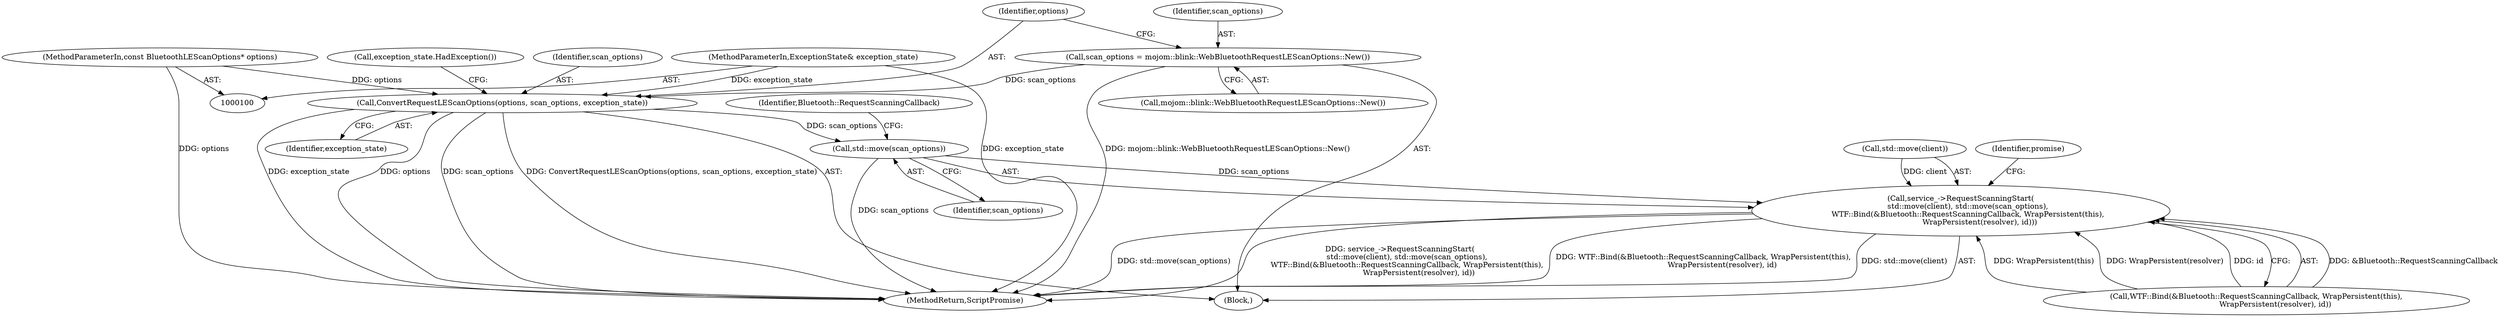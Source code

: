 digraph "0_Chrome_62154472bd2c43e1790dd1bd8a527c1db9118d88_5@API" {
"1000208" [label="(Call,std::move(scan_options))"];
"1000171" [label="(Call,ConvertRequestLEScanOptions(options, scan_options, exception_state))"];
"1000102" [label="(MethodParameterIn,const BluetoothLEScanOptions* options)"];
"1000168" [label="(Call,scan_options = mojom::blink::WebBluetoothRequestLEScanOptions::New())"];
"1000103" [label="(MethodParameterIn,ExceptionState& exception_state)"];
"1000205" [label="(Call,service_->RequestScanningStart(\n      std::move(client), std::move(scan_options),\n      WTF::Bind(&Bluetooth::RequestScanningCallback, WrapPersistent(this),\n                WrapPersistent(resolver), id)))"];
"1000206" [label="(Call,std::move(client))"];
"1000209" [label="(Identifier,scan_options)"];
"1000171" [label="(Call,ConvertRequestLEScanOptions(options, scan_options, exception_state))"];
"1000176" [label="(Call,exception_state.HadException())"];
"1000102" [label="(MethodParameterIn,const BluetoothLEScanOptions* options)"];
"1000172" [label="(Identifier,options)"];
"1000212" [label="(Identifier,Bluetooth::RequestScanningCallback)"];
"1000104" [label="(Block,)"];
"1000103" [label="(MethodParameterIn,ExceptionState& exception_state)"];
"1000169" [label="(Identifier,scan_options)"];
"1000205" [label="(Call,service_->RequestScanningStart(\n      std::move(client), std::move(scan_options),\n      WTF::Bind(&Bluetooth::RequestScanningCallback, WrapPersistent(this),\n                WrapPersistent(resolver), id)))"];
"1000173" [label="(Identifier,scan_options)"];
"1000210" [label="(Call,WTF::Bind(&Bluetooth::RequestScanningCallback, WrapPersistent(this),\n                WrapPersistent(resolver), id))"];
"1000219" [label="(Identifier,promise)"];
"1000168" [label="(Call,scan_options = mojom::blink::WebBluetoothRequestLEScanOptions::New())"];
"1000208" [label="(Call,std::move(scan_options))"];
"1000220" [label="(MethodReturn,ScriptPromise)"];
"1000174" [label="(Identifier,exception_state)"];
"1000170" [label="(Call,mojom::blink::WebBluetoothRequestLEScanOptions::New())"];
"1000208" -> "1000205"  [label="AST: "];
"1000208" -> "1000209"  [label="CFG: "];
"1000209" -> "1000208"  [label="AST: "];
"1000212" -> "1000208"  [label="CFG: "];
"1000208" -> "1000220"  [label="DDG: scan_options"];
"1000208" -> "1000205"  [label="DDG: scan_options"];
"1000171" -> "1000208"  [label="DDG: scan_options"];
"1000171" -> "1000104"  [label="AST: "];
"1000171" -> "1000174"  [label="CFG: "];
"1000172" -> "1000171"  [label="AST: "];
"1000173" -> "1000171"  [label="AST: "];
"1000174" -> "1000171"  [label="AST: "];
"1000176" -> "1000171"  [label="CFG: "];
"1000171" -> "1000220"  [label="DDG: options"];
"1000171" -> "1000220"  [label="DDG: scan_options"];
"1000171" -> "1000220"  [label="DDG: ConvertRequestLEScanOptions(options, scan_options, exception_state)"];
"1000171" -> "1000220"  [label="DDG: exception_state"];
"1000102" -> "1000171"  [label="DDG: options"];
"1000168" -> "1000171"  [label="DDG: scan_options"];
"1000103" -> "1000171"  [label="DDG: exception_state"];
"1000102" -> "1000100"  [label="AST: "];
"1000102" -> "1000220"  [label="DDG: options"];
"1000168" -> "1000104"  [label="AST: "];
"1000168" -> "1000170"  [label="CFG: "];
"1000169" -> "1000168"  [label="AST: "];
"1000170" -> "1000168"  [label="AST: "];
"1000172" -> "1000168"  [label="CFG: "];
"1000168" -> "1000220"  [label="DDG: mojom::blink::WebBluetoothRequestLEScanOptions::New()"];
"1000103" -> "1000100"  [label="AST: "];
"1000103" -> "1000220"  [label="DDG: exception_state"];
"1000205" -> "1000104"  [label="AST: "];
"1000205" -> "1000210"  [label="CFG: "];
"1000206" -> "1000205"  [label="AST: "];
"1000210" -> "1000205"  [label="AST: "];
"1000219" -> "1000205"  [label="CFG: "];
"1000205" -> "1000220"  [label="DDG: service_->RequestScanningStart(\n      std::move(client), std::move(scan_options),\n      WTF::Bind(&Bluetooth::RequestScanningCallback, WrapPersistent(this),\n                WrapPersistent(resolver), id))"];
"1000205" -> "1000220"  [label="DDG: WTF::Bind(&Bluetooth::RequestScanningCallback, WrapPersistent(this),\n                WrapPersistent(resolver), id)"];
"1000205" -> "1000220"  [label="DDG: std::move(client)"];
"1000205" -> "1000220"  [label="DDG: std::move(scan_options)"];
"1000206" -> "1000205"  [label="DDG: client"];
"1000210" -> "1000205"  [label="DDG: &Bluetooth::RequestScanningCallback"];
"1000210" -> "1000205"  [label="DDG: WrapPersistent(this)"];
"1000210" -> "1000205"  [label="DDG: WrapPersistent(resolver)"];
"1000210" -> "1000205"  [label="DDG: id"];
}
